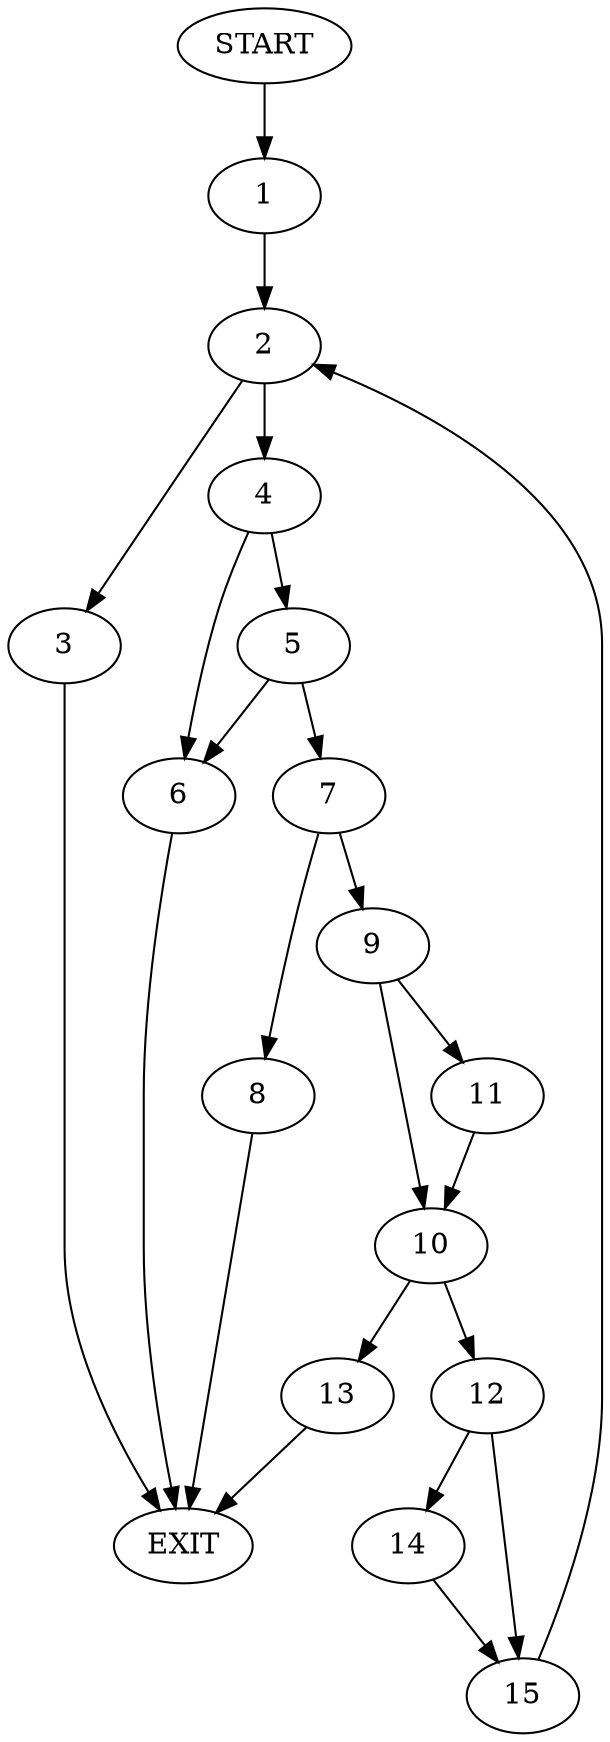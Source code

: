 digraph {
0 [label="START"]
16 [label="EXIT"]
0 -> 1
1 -> 2
2 -> 3
2 -> 4
4 -> 5
4 -> 6
3 -> 16
6 -> 16
5 -> 6
5 -> 7
7 -> 8
7 -> 9
9 -> 10
9 -> 11
8 -> 16
11 -> 10
10 -> 12
10 -> 13
12 -> 14
12 -> 15
13 -> 16
15 -> 2
14 -> 15
}
